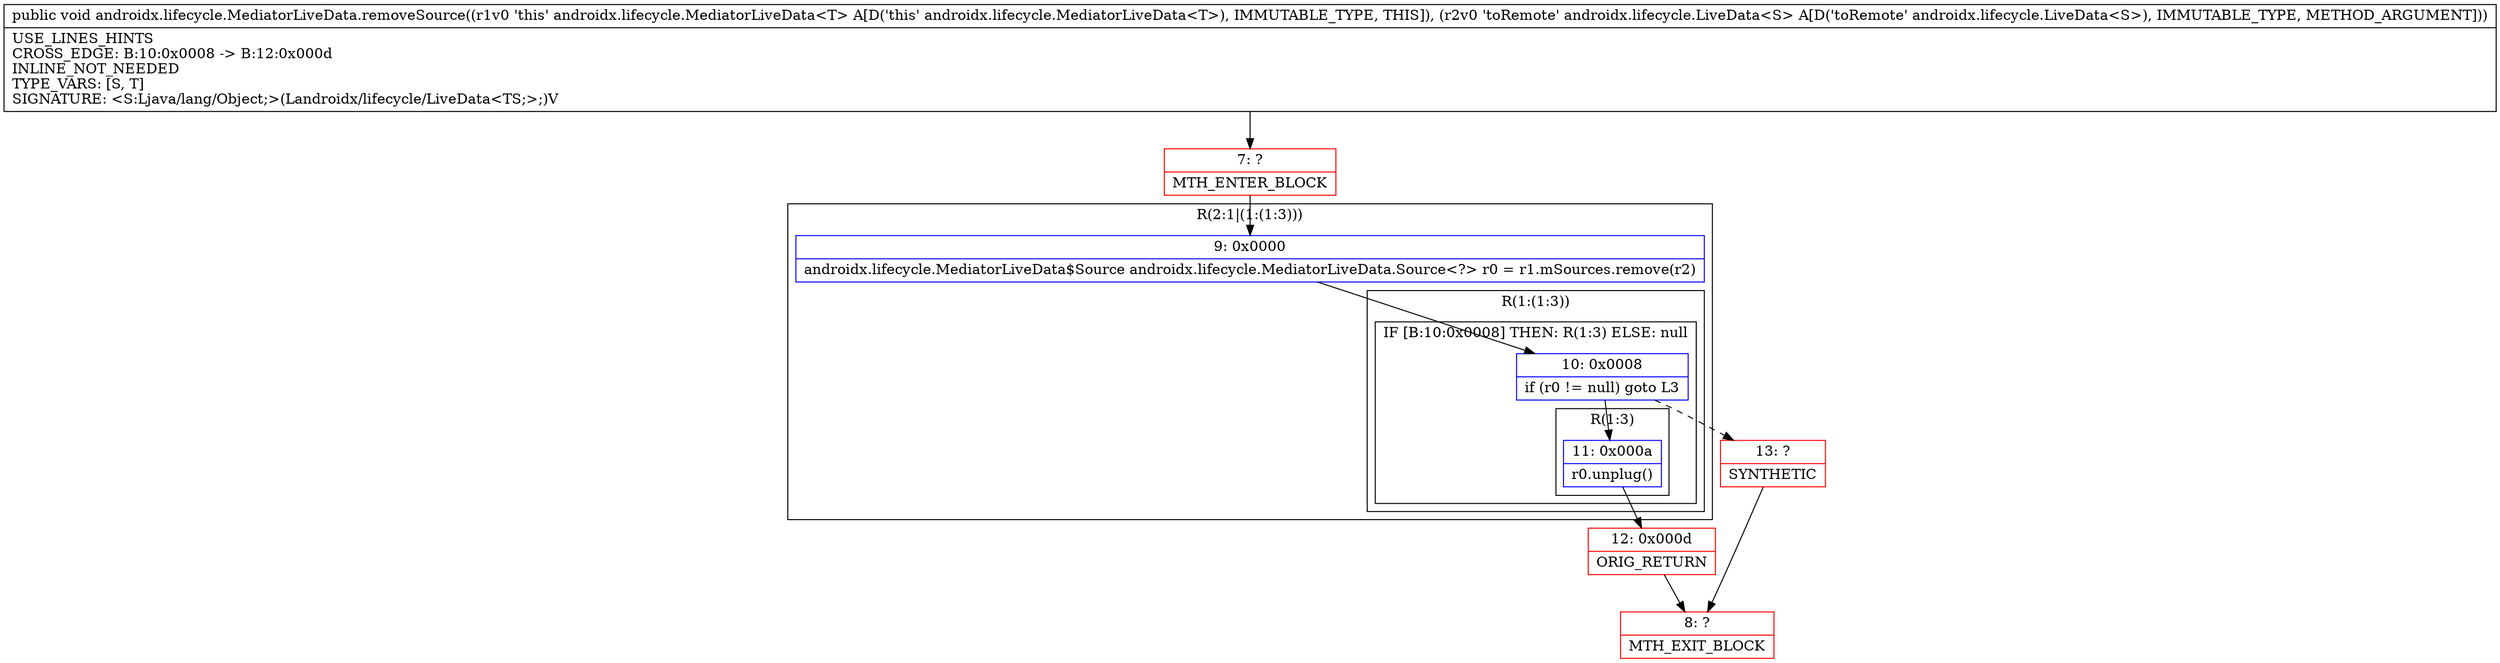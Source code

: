 digraph "CFG forandroidx.lifecycle.MediatorLiveData.removeSource(Landroidx\/lifecycle\/LiveData;)V" {
subgraph cluster_Region_1126656321 {
label = "R(2:1|(1:(1:3)))";
node [shape=record,color=blue];
Node_9 [shape=record,label="{9\:\ 0x0000|androidx.lifecycle.MediatorLiveData$Source androidx.lifecycle.MediatorLiveData.Source\<?\> r0 = r1.mSources.remove(r2)\l}"];
subgraph cluster_Region_911020237 {
label = "R(1:(1:3))";
node [shape=record,color=blue];
subgraph cluster_IfRegion_734508261 {
label = "IF [B:10:0x0008] THEN: R(1:3) ELSE: null";
node [shape=record,color=blue];
Node_10 [shape=record,label="{10\:\ 0x0008|if (r0 != null) goto L3\l}"];
subgraph cluster_Region_879500908 {
label = "R(1:3)";
node [shape=record,color=blue];
Node_11 [shape=record,label="{11\:\ 0x000a|r0.unplug()\l}"];
}
}
}
}
Node_7 [shape=record,color=red,label="{7\:\ ?|MTH_ENTER_BLOCK\l}"];
Node_12 [shape=record,color=red,label="{12\:\ 0x000d|ORIG_RETURN\l}"];
Node_8 [shape=record,color=red,label="{8\:\ ?|MTH_EXIT_BLOCK\l}"];
Node_13 [shape=record,color=red,label="{13\:\ ?|SYNTHETIC\l}"];
MethodNode[shape=record,label="{public void androidx.lifecycle.MediatorLiveData.removeSource((r1v0 'this' androidx.lifecycle.MediatorLiveData\<T\> A[D('this' androidx.lifecycle.MediatorLiveData\<T\>), IMMUTABLE_TYPE, THIS]), (r2v0 'toRemote' androidx.lifecycle.LiveData\<S\> A[D('toRemote' androidx.lifecycle.LiveData\<S\>), IMMUTABLE_TYPE, METHOD_ARGUMENT]))  | USE_LINES_HINTS\lCROSS_EDGE: B:10:0x0008 \-\> B:12:0x000d\lINLINE_NOT_NEEDED\lTYPE_VARS: [S, T]\lSIGNATURE: \<S:Ljava\/lang\/Object;\>(Landroidx\/lifecycle\/LiveData\<TS;\>;)V\l}"];
MethodNode -> Node_7;Node_9 -> Node_10;
Node_10 -> Node_11;
Node_10 -> Node_13[style=dashed];
Node_11 -> Node_12;
Node_7 -> Node_9;
Node_12 -> Node_8;
Node_13 -> Node_8;
}

